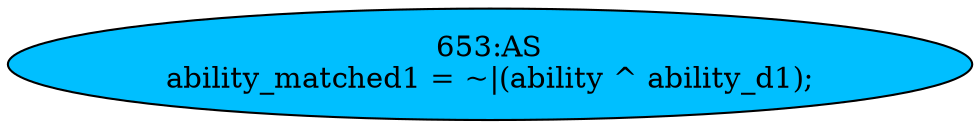 strict digraph "" {
	node [label="\N"];
	"653:AS"	 [ast="<pyverilog.vparser.ast.Assign object at 0x7f702a652b50>",
		def_var="['ability_matched1']",
		fillcolor=deepskyblue,
		label="653:AS
ability_matched1 = ~|(ability ^ ability_d1);",
		statements="[]",
		style=filled,
		typ=Assign,
		use_var="['ability', 'ability_d1']"];
}
